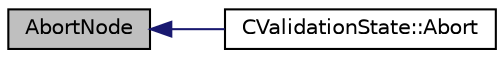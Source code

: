 digraph "AbortNode"
{
  edge [fontname="Helvetica",fontsize="10",labelfontname="Helvetica",labelfontsize="10"];
  node [fontname="Helvetica",fontsize="10",shape=record];
  rankdir="LR";
  Node3 [label="AbortNode",height=0.2,width=0.4,color="black", fillcolor="grey75", style="filled", fontcolor="black"];
  Node3 -> Node4 [dir="back",color="midnightblue",fontsize="10",style="solid",fontname="Helvetica"];
  Node4 [label="CValidationState::Abort",height=0.2,width=0.4,color="black", fillcolor="white", style="filled",URL="$d5/df6/class_c_validation_state.html#a6788cb521cf538ac80413a1c6c3da5e8"];
}
